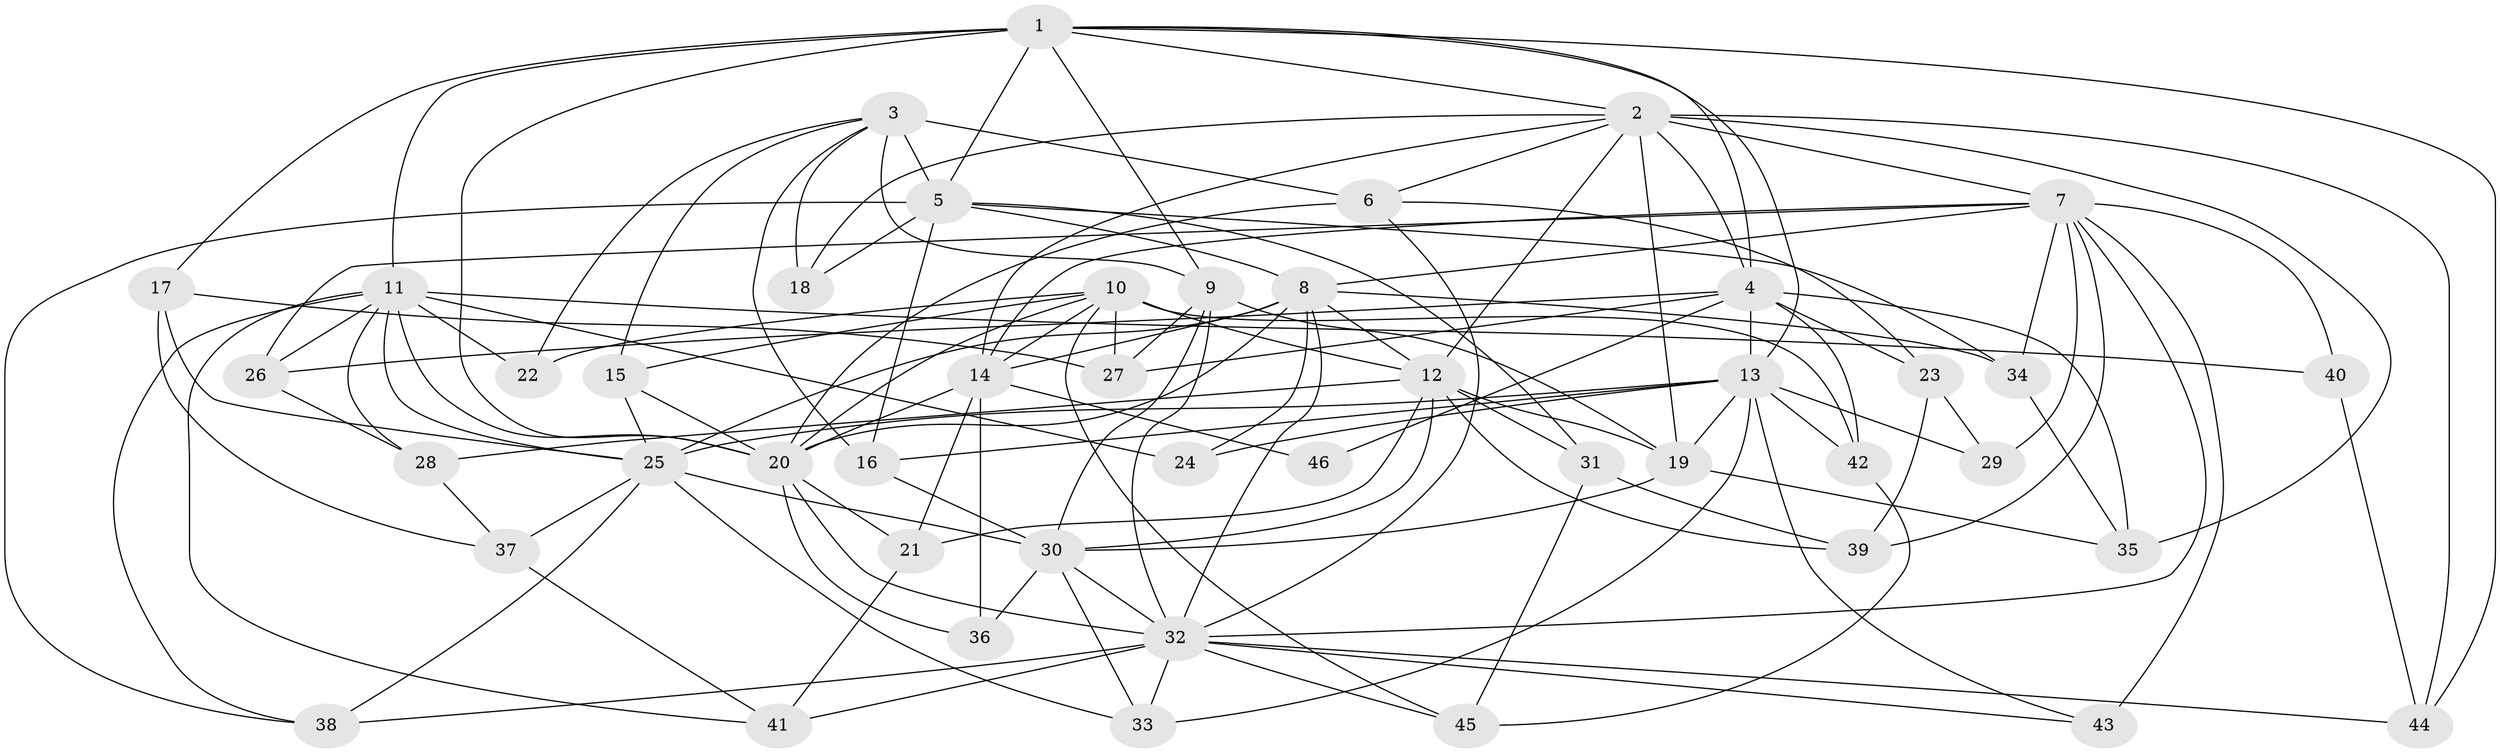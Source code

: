 // original degree distribution, {4: 1.0}
// Generated by graph-tools (version 1.1) at 2025/53/03/04/25 22:53:31]
// undirected, 46 vertices, 131 edges
graph export_dot {
  node [color=gray90,style=filled];
  1;
  2;
  3;
  4;
  5;
  6;
  7;
  8;
  9;
  10;
  11;
  12;
  13;
  14;
  15;
  16;
  17;
  18;
  19;
  20;
  21;
  22;
  23;
  24;
  25;
  26;
  27;
  28;
  29;
  30;
  31;
  32;
  33;
  34;
  35;
  36;
  37;
  38;
  39;
  40;
  41;
  42;
  43;
  44;
  45;
  46;
  1 -- 2 [weight=1.0];
  1 -- 4 [weight=1.0];
  1 -- 5 [weight=2.0];
  1 -- 9 [weight=1.0];
  1 -- 11 [weight=1.0];
  1 -- 13 [weight=1.0];
  1 -- 17 [weight=1.0];
  1 -- 20 [weight=1.0];
  1 -- 44 [weight=1.0];
  2 -- 4 [weight=1.0];
  2 -- 6 [weight=1.0];
  2 -- 7 [weight=1.0];
  2 -- 12 [weight=2.0];
  2 -- 14 [weight=2.0];
  2 -- 18 [weight=1.0];
  2 -- 19 [weight=1.0];
  2 -- 35 [weight=1.0];
  2 -- 44 [weight=1.0];
  3 -- 5 [weight=3.0];
  3 -- 6 [weight=2.0];
  3 -- 9 [weight=1.0];
  3 -- 15 [weight=1.0];
  3 -- 16 [weight=1.0];
  3 -- 18 [weight=1.0];
  3 -- 22 [weight=1.0];
  4 -- 13 [weight=1.0];
  4 -- 23 [weight=1.0];
  4 -- 26 [weight=1.0];
  4 -- 27 [weight=1.0];
  4 -- 35 [weight=1.0];
  4 -- 42 [weight=1.0];
  4 -- 46 [weight=2.0];
  5 -- 8 [weight=1.0];
  5 -- 16 [weight=1.0];
  5 -- 18 [weight=2.0];
  5 -- 31 [weight=1.0];
  5 -- 34 [weight=1.0];
  5 -- 38 [weight=1.0];
  6 -- 20 [weight=1.0];
  6 -- 23 [weight=1.0];
  6 -- 32 [weight=1.0];
  7 -- 8 [weight=2.0];
  7 -- 14 [weight=1.0];
  7 -- 26 [weight=1.0];
  7 -- 29 [weight=1.0];
  7 -- 32 [weight=1.0];
  7 -- 34 [weight=1.0];
  7 -- 39 [weight=1.0];
  7 -- 40 [weight=1.0];
  7 -- 43 [weight=2.0];
  8 -- 12 [weight=1.0];
  8 -- 14 [weight=2.0];
  8 -- 20 [weight=2.0];
  8 -- 24 [weight=1.0];
  8 -- 25 [weight=1.0];
  8 -- 32 [weight=1.0];
  8 -- 34 [weight=1.0];
  9 -- 19 [weight=1.0];
  9 -- 27 [weight=1.0];
  9 -- 30 [weight=1.0];
  9 -- 32 [weight=1.0];
  10 -- 12 [weight=1.0];
  10 -- 14 [weight=1.0];
  10 -- 15 [weight=1.0];
  10 -- 20 [weight=2.0];
  10 -- 22 [weight=2.0];
  10 -- 27 [weight=1.0];
  10 -- 42 [weight=1.0];
  10 -- 45 [weight=1.0];
  11 -- 20 [weight=1.0];
  11 -- 22 [weight=1.0];
  11 -- 24 [weight=2.0];
  11 -- 25 [weight=1.0];
  11 -- 26 [weight=1.0];
  11 -- 28 [weight=1.0];
  11 -- 38 [weight=1.0];
  11 -- 40 [weight=2.0];
  11 -- 41 [weight=1.0];
  12 -- 19 [weight=1.0];
  12 -- 21 [weight=1.0];
  12 -- 28 [weight=1.0];
  12 -- 30 [weight=1.0];
  12 -- 31 [weight=1.0];
  12 -- 39 [weight=1.0];
  13 -- 16 [weight=1.0];
  13 -- 19 [weight=1.0];
  13 -- 24 [weight=1.0];
  13 -- 25 [weight=2.0];
  13 -- 29 [weight=2.0];
  13 -- 33 [weight=1.0];
  13 -- 42 [weight=1.0];
  13 -- 43 [weight=1.0];
  14 -- 20 [weight=1.0];
  14 -- 21 [weight=1.0];
  14 -- 36 [weight=2.0];
  14 -- 46 [weight=2.0];
  15 -- 20 [weight=1.0];
  15 -- 25 [weight=1.0];
  16 -- 30 [weight=1.0];
  17 -- 25 [weight=1.0];
  17 -- 27 [weight=1.0];
  17 -- 37 [weight=1.0];
  19 -- 30 [weight=3.0];
  19 -- 35 [weight=1.0];
  20 -- 21 [weight=1.0];
  20 -- 32 [weight=1.0];
  20 -- 36 [weight=1.0];
  21 -- 41 [weight=1.0];
  23 -- 29 [weight=1.0];
  23 -- 39 [weight=1.0];
  25 -- 30 [weight=1.0];
  25 -- 33 [weight=1.0];
  25 -- 37 [weight=1.0];
  25 -- 38 [weight=1.0];
  26 -- 28 [weight=1.0];
  28 -- 37 [weight=1.0];
  30 -- 32 [weight=1.0];
  30 -- 33 [weight=1.0];
  30 -- 36 [weight=1.0];
  31 -- 39 [weight=1.0];
  31 -- 45 [weight=1.0];
  32 -- 33 [weight=1.0];
  32 -- 38 [weight=1.0];
  32 -- 41 [weight=1.0];
  32 -- 43 [weight=1.0];
  32 -- 44 [weight=1.0];
  32 -- 45 [weight=1.0];
  34 -- 35 [weight=1.0];
  37 -- 41 [weight=1.0];
  40 -- 44 [weight=1.0];
  42 -- 45 [weight=1.0];
}
